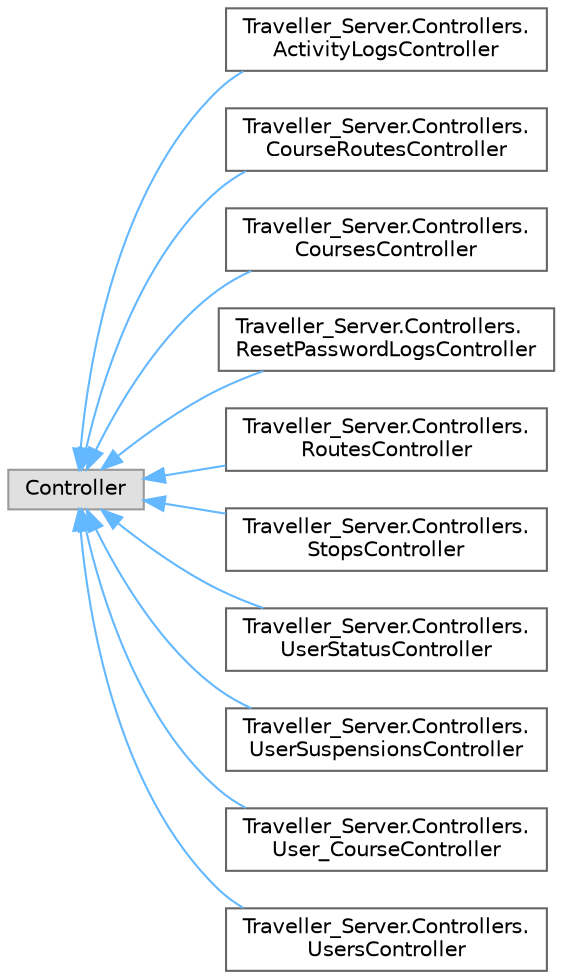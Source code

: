 digraph "Graphical Class Hierarchy"
{
 // LATEX_PDF_SIZE
  bgcolor="transparent";
  edge [fontname=Helvetica,fontsize=10,labelfontname=Helvetica,labelfontsize=10];
  node [fontname=Helvetica,fontsize=10,shape=box,height=0.2,width=0.4];
  rankdir="LR";
  Node0 [label="Controller",height=0.2,width=0.4,color="grey60", fillcolor="#E0E0E0", style="filled",tooltip=" "];
  Node0 -> Node1 [dir="back",color="steelblue1",style="solid"];
  Node1 [label="Traveller_Server.Controllers.\lActivityLogsController",height=0.2,width=0.4,color="grey40", fillcolor="white", style="filled",URL="$class_traveller___server_1_1_controllers_1_1_activity_logs_controller.html",tooltip=" "];
  Node0 -> Node2 [dir="back",color="steelblue1",style="solid"];
  Node2 [label="Traveller_Server.Controllers.\lCourseRoutesController",height=0.2,width=0.4,color="grey40", fillcolor="white", style="filled",URL="$class_traveller___server_1_1_controllers_1_1_course_routes_controller.html",tooltip=" "];
  Node0 -> Node3 [dir="back",color="steelblue1",style="solid"];
  Node3 [label="Traveller_Server.Controllers.\lCoursesController",height=0.2,width=0.4,color="grey40", fillcolor="white", style="filled",URL="$class_traveller___server_1_1_controllers_1_1_courses_controller.html",tooltip=" "];
  Node0 -> Node4 [dir="back",color="steelblue1",style="solid"];
  Node4 [label="Traveller_Server.Controllers.\lResetPasswordLogsController",height=0.2,width=0.4,color="grey40", fillcolor="white", style="filled",URL="$class_traveller___server_1_1_controllers_1_1_reset_password_logs_controller.html",tooltip=" "];
  Node0 -> Node5 [dir="back",color="steelblue1",style="solid"];
  Node5 [label="Traveller_Server.Controllers.\lRoutesController",height=0.2,width=0.4,color="grey40", fillcolor="white", style="filled",URL="$class_traveller___server_1_1_controllers_1_1_routes_controller.html",tooltip=" "];
  Node0 -> Node6 [dir="back",color="steelblue1",style="solid"];
  Node6 [label="Traveller_Server.Controllers.\lStopsController",height=0.2,width=0.4,color="grey40", fillcolor="white", style="filled",URL="$class_traveller___server_1_1_controllers_1_1_stops_controller.html",tooltip=" "];
  Node0 -> Node7 [dir="back",color="steelblue1",style="solid"];
  Node7 [label="Traveller_Server.Controllers.\lUserStatusController",height=0.2,width=0.4,color="grey40", fillcolor="white", style="filled",URL="$class_traveller___server_1_1_controllers_1_1_user_status_controller.html",tooltip=" "];
  Node0 -> Node8 [dir="back",color="steelblue1",style="solid"];
  Node8 [label="Traveller_Server.Controllers.\lUserSuspensionsController",height=0.2,width=0.4,color="grey40", fillcolor="white", style="filled",URL="$class_traveller___server_1_1_controllers_1_1_user_suspensions_controller.html",tooltip=" "];
  Node0 -> Node9 [dir="back",color="steelblue1",style="solid"];
  Node9 [label="Traveller_Server.Controllers.\lUser_CourseController",height=0.2,width=0.4,color="grey40", fillcolor="white", style="filled",URL="$class_traveller___server_1_1_controllers_1_1_user___course_controller.html",tooltip=" "];
  Node0 -> Node10 [dir="back",color="steelblue1",style="solid"];
  Node10 [label="Traveller_Server.Controllers.\lUsersController",height=0.2,width=0.4,color="grey40", fillcolor="white", style="filled",URL="$class_traveller___server_1_1_controllers_1_1_users_controller.html",tooltip=" "];
}
